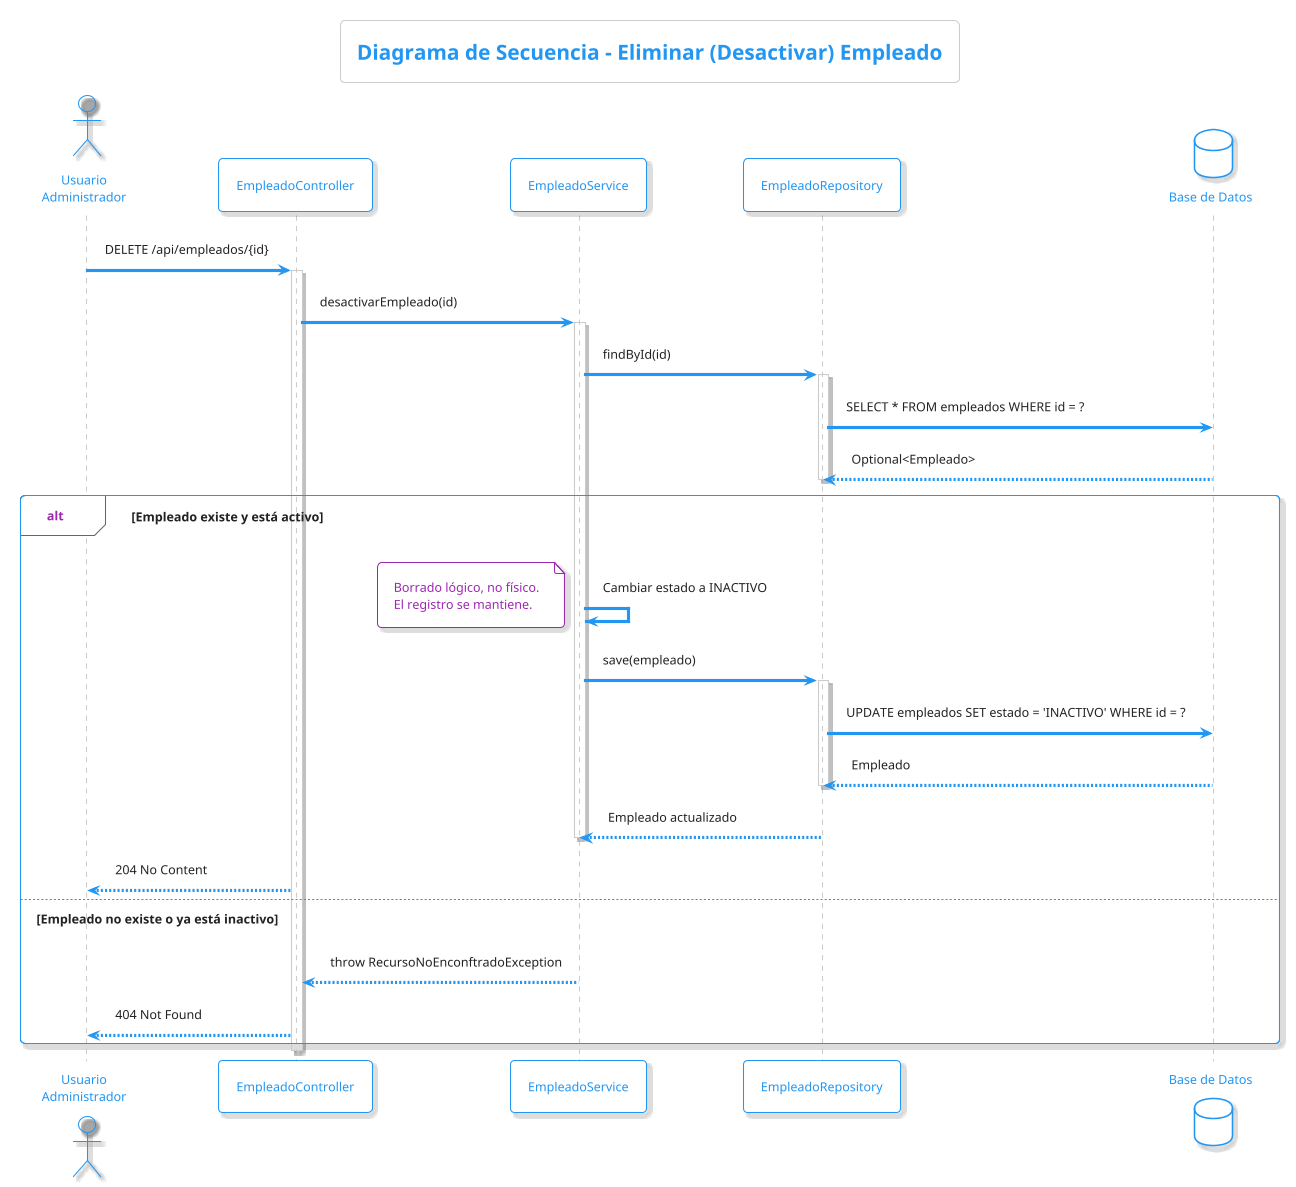 @startuml sequence_eliminar_empleado
!theme materia-outline
title Diagrama de Secuencia - Eliminar (Desactivar) Empleado

' ===== PARTICIPANTES =====
actor "Usuario\nAdministrador" as Usuario
participant "EmpleadoController" as Controller
participant "EmpleadoService" as Service
participant "EmpleadoRepository" as Repository
database "Base de Datos" as DB

' ===== FLUJO PRINCIPAL =====
Usuario -> Controller : DELETE /api/empleados/{id}
activate Controller

Controller -> Service : desactivarEmpleado(id)
activate Service

Service -> Repository : findById(id)
activate Repository
Repository -> DB : SELECT * FROM empleados WHERE id = ?
DB --> Repository : Optional<Empleado>
deactivate Repository

alt Empleado existe y está activo
    Service -> Service : Cambiar estado a INACTIVO
    note left: Borrado lógico, no físico.\nEl registro se mantiene.

    Service -> Repository : save(empleado)
    activate Repository
    Repository -> DB : UPDATE empleados SET estado = 'INACTIVO' WHERE id = ?
    DB --> Repository : Empleado
    deactivate Repository
    Repository --> Service : Empleado actualizado
    deactivate Service

    Controller --> Usuario : 204 No Content
else Empleado no existe o ya está inactivo
    Service --> Controller : throw RecursoNoEnconftradoException
    deactivate Service
    Controller --> Usuario : 404 Not Found
end

deactivate Controller
@enduml
